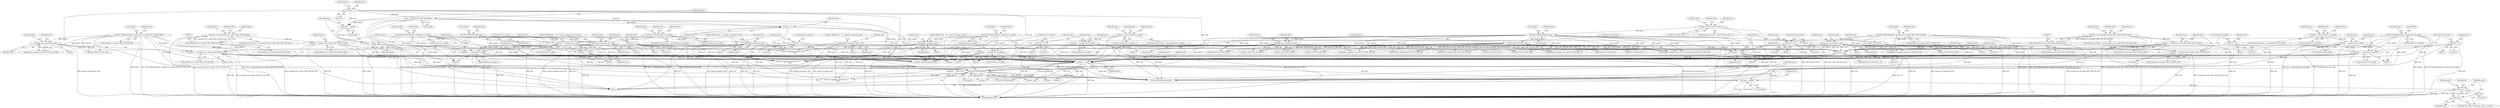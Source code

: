 digraph "0_tcpdump_ffde45acf3348f8353fb4064a1b21683ee6b5ddf@pointer" {
"1001118" [label="(Call,snpa = tptr[0])"];
"1001114" [label="(Call,ND_TCHECK(tptr[0]))"];
"1000850" [label="(Call,ND_TCHECK2(tptr[0], sizeof(struct in6_addr)))"];
"1000756" [label="(Call,ND_TCHECK2(tptr[0], sizeof(struct in_addr)))"];
"1000892" [label="(Call,ND_TCHECK2(tptr[0], sizeof(struct in6_addr)+BGP_VPN_RD_LEN))"];
"1000798" [label="(Call,ND_TCHECK2(tptr[0], sizeof(struct in_addr)+BGP_VPN_RD_LEN))"];
"1000944" [label="(Call,ND_TCHECK2(tptr[0], sizeof(struct in_addr)))"];
"1001004" [label="(Call,ND_TCHECK2(tptr[0], tlen))"];
"1000989" [label="(Call,tlen < BGP_VPN_RD_LEN+1)"];
"1001111" [label="(Call,tptr += tlen)"];
"1000864" [label="(Call,tlen -= sizeof(struct in6_addr))"];
"1000834" [label="(Call,tlen < (int)sizeof(struct in6_addr))"];
"1000939" [label="(Call,tlen = 0)"];
"1000845" [label="(Call,tlen = 0)"];
"1000793" [label="(Call,tlen = 0)"];
"1000701" [label="(Call,tlen = nhlen)"];
"1000696" [label="(Call,nhlen = tptr[0])"];
"1000692" [label="(Call,ND_TCHECK(tptr[0]))"];
"1000689" [label="(Call,tptr +=3)"];
"1000751" [label="(Call,tlen = 0)"];
"1000887" [label="(Call,tlen = 0)"];
"1000984" [label="(Call,tlen = 0)"];
"1000820" [label="(Call,tlen -= (sizeof(struct in_addr)+BGP_VPN_RD_LEN))"];
"1000780" [label="(Call,tlen < (int)(sizeof(struct in_addr)+BGP_VPN_RD_LEN))"];
"1000782" [label="(Call,(int)(sizeof(struct in_addr)+BGP_VPN_RD_LEN))"];
"1001068" [label="(Call,tlen = 0)"];
"1000718" [label="(Call,tlen > 0)"];
"1000914" [label="(Call,tlen -= (sizeof(struct in6_addr)+BGP_VPN_RD_LEN))"];
"1000874" [label="(Call,tlen < (int)(sizeof(struct in6_addr)+BGP_VPN_RD_LEN))"];
"1000876" [label="(Call,(int)(sizeof(struct in6_addr)+BGP_VPN_RD_LEN))"];
"1000958" [label="(Call,tlen -= (sizeof(struct in_addr)))"];
"1000928" [label="(Call,tlen < (int)sizeof(struct in_addr))"];
"1000770" [label="(Call,tlen -= sizeof(struct in_addr))"];
"1000740" [label="(Call,tlen < (int)sizeof(struct in_addr))"];
"1000999" [label="(Call,tlen = 0)"];
"1000826" [label="(Call,tptr += (sizeof(struct in_addr)+BGP_VPN_RD_LEN))"];
"1000812" [label="(Call,bgp_vpn_rd_print(ndo, tptr))"];
"1000704" [label="(Call,tptr++)"];
"1000962" [label="(Call,tptr += (sizeof(struct in_addr)))"];
"1000955" [label="(Call,ipaddr_string(ndo, tptr))"];
"1000774" [label="(Call,tptr += sizeof(struct in_addr))"];
"1000767" [label="(Call,ipaddr_string(ndo, tptr))"];
"1000868" [label="(Call,tptr += sizeof(struct in6_addr))"];
"1000861" [label="(Call,ip6addr_string(ndo, tptr))"];
"1001065" [label="(Call,tptr += tlen)"];
"1001023" [label="(Call,tlen-BGP_VPN_RD_LEN)"];
"1001015" [label="(Call,bgp_vpn_rd_print(ndo, tptr))"];
"1000981" [label="(Call,tptr += tlen)"];
"1000977" [label="(Call,isonsap_string(ndo, tptr, tlen))"];
"1000967" [label="(Call,ND_TCHECK2(tptr[0], tlen))"];
"1000920" [label="(Call,tptr += (sizeof(struct in6_addr)+BGP_VPN_RD_LEN))"];
"1000906" [label="(Call,bgp_vpn_rd_print(ndo, tptr))"];
"1001135" [label="(Call,snpa > 0)"];
"1001138" [label="(Call,snpa--)"];
"1000799" [label="(Call,tptr[0])"];
"1000704" [label="(Call,tptr++)"];
"1000694" [label="(Identifier,tptr)"];
"1000718" [label="(Call,tlen > 0)"];
"1000858" [label="(Identifier,ndo)"];
"1000941" [label="(Literal,0)"];
"1001599" [label="(Call,ND_TCHECK2(*tptr,tlen))"];
"1000705" [label="(Identifier,tptr)"];
"1000856" [label="(Call,ND_PRINT((ndo, \"%s\", ip6addr_string(ndo, tptr))))"];
"1001067" [label="(Identifier,tlen)"];
"1000882" [label="(Block,)"];
"1001017" [label="(Identifier,tptr)"];
"1000756" [label="(Call,ND_TCHECK2(tptr[0], sizeof(struct in_addr)))"];
"1000891" [label="(Block,)"];
"1000943" [label="(Block,)"];
"1001060" [label="(Call,tptr+BGP_VPN_RD_LEN+3)"];
"1000939" [label="(Call,tlen = 0)"];
"1001123" [label="(Call,tptr++)"];
"1000836" [label="(Call,(int)sizeof(struct in6_addr))"];
"1002915" [label="(MethodReturn,RET)"];
"1000987" [label="(ControlStructure,break;)"];
"1000749" [label="(Identifier,ndo)"];
"1000972" [label="(Call,ND_PRINT((ndo, \"%s\", isonsap_string(ndo, tptr, tlen))))"];
"1000739" [label="(ControlStructure,if (tlen < (int)sizeof(struct in_addr)))"];
"1000984" [label="(Call,tlen = 0)"];
"1000975" [label="(Block,)"];
"1000738" [label="(Block,)"];
"1000911" [label="(Call,tptr+BGP_VPN_RD_LEN)"];
"1000999" [label="(Call,tlen = 0)"];
"1000986" [label="(Literal,0)"];
"1000758" [label="(Identifier,tptr)"];
"1000979" [label="(Identifier,tptr)"];
"1000934" [label="(Block,)"];
"1000889" [label="(Literal,0)"];
"1000873" [label="(ControlStructure,if (tlen < (int)(sizeof(struct in6_addr)+BGP_VPN_RD_LEN)))"];
"1000814" [label="(Identifier,tptr)"];
"1000757" [label="(Call,tptr[0])"];
"1000916" [label="(Call,sizeof(struct in6_addr)+BGP_VPN_RD_LEN)"];
"1000797" [label="(Block,)"];
"1000907" [label="(Identifier,ndo)"];
"1000755" [label="(Block,)"];
"1001011" [label="(Identifier,ndo)"];
"1001068" [label="(Call,tlen = 0)"];
"1000776" [label="(Call,sizeof(struct in_addr))"];
"1000906" [label="(Call,bgp_vpn_rd_print(ndo, tptr))"];
"1001049" [label="(Call,tptr+BGP_VPN_RD_LEN)"];
"1000697" [label="(Identifier,nhlen)"];
"1000820" [label="(Call,tlen -= (sizeof(struct in_addr)+BGP_VPN_RD_LEN))"];
"1001023" [label="(Call,tlen-BGP_VPN_RD_LEN)"];
"1000840" [label="(Block,)"];
"1000948" [label="(Call,sizeof(struct in_addr))"];
"1000955" [label="(Call,ipaddr_string(ndo, tptr))"];
"1000893" [label="(Call,tptr[0])"];
"1000843" [label="(Identifier,ndo)"];
"1000966" [label="(ControlStructure,break;)"];
"1001115" [label="(Call,tptr[0])"];
"1000791" [label="(Identifier,ndo)"];
"1001097" [label="(Call,tptr += tlen)"];
"1001136" [label="(Identifier,snpa)"];
"1000982" [label="(Identifier,tptr)"];
"1000788" [label="(Block,)"];
"1000957" [label="(Identifier,tptr)"];
"1000742" [label="(Call,(int)sizeof(struct in_addr))"];
"1000725" [label="(Identifier,nnh)"];
"1001006" [label="(Identifier,tptr)"];
"1000690" [label="(Identifier,tptr)"];
"1000902" [label="(Identifier,ndo)"];
"1001092" [label="(Call,print_unknown_data(ndo, tptr, \"\n\t    \", tlen))"];
"1000793" [label="(Call,tlen = 0)"];
"1000691" [label="(Literal,3)"];
"1000781" [label="(Identifier,tlen)"];
"1001019" [label="(Identifier,ndo)"];
"1000760" [label="(Call,sizeof(struct in_addr))"];
"1001119" [label="(Identifier,snpa)"];
"1000851" [label="(Call,tptr[0])"];
"1000784" [label="(Call,sizeof(struct in_addr)+BGP_VPN_RD_LEN)"];
"1001107" [label="(Identifier,ndo)"];
"1000720" [label="(Literal,0)"];
"1001066" [label="(Identifier,tptr)"];
"1000983" [label="(Identifier,tlen)"];
"1000794" [label="(Identifier,tlen)"];
"1000864" [label="(Call,tlen -= sizeof(struct in6_addr))"];
"1000696" [label="(Call,nhlen = tptr[0])"];
"1000813" [label="(Identifier,ndo)"];
"1000768" [label="(Identifier,ndo)"];
"1002905" [label="(Call,print_unknown_data(ndo, pptr, \"\n\t    \", len))"];
"1001038" [label="(Call,ipaddr_string(ndo, tptr+BGP_VPN_RD_LEN+4))"];
"1001004" [label="(Call,ND_TCHECK2(tptr[0], tlen))"];
"1001015" [label="(Call,bgp_vpn_rd_print(ndo, tptr))"];
"1001018" [label="(Call,isonsap_string(ndo, tptr+BGP_VPN_RD_LEN,tlen-BGP_VPN_RD_LEN))"];
"1000960" [label="(Call,sizeof(struct in_addr))"];
"1000981" [label="(Call,tptr += tlen)"];
"1000928" [label="(Call,tlen < (int)sizeof(struct in_addr))"];
"1000952" [label="(Identifier,ndo)"];
"1000847" [label="(Literal,0)"];
"1000827" [label="(Identifier,tptr)"];
"1001016" [label="(Identifier,ndo)"];
"1000989" [label="(Call,tlen < BGP_VPN_RD_LEN+1)"];
"1000689" [label="(Call,tptr +=3)"];
"1001040" [label="(Call,tptr+BGP_VPN_RD_LEN+4)"];
"1000875" [label="(Identifier,tlen)"];
"1000778" [label="(ControlStructure,break;)"];
"1000808" [label="(Identifier,ndo)"];
"1001008" [label="(Identifier,tlen)"];
"1001116" [label="(Identifier,tptr)"];
"1001071" [label="(ControlStructure,break;)"];
"1000869" [label="(Identifier,tptr)"];
"1000861" [label="(Call,ip6addr_string(ndo, tptr))"];
"1000703" [label="(Identifier,nhlen)"];
"1000963" [label="(Identifier,tptr)"];
"1000868" [label="(Call,tptr += sizeof(struct in6_addr))"];
"1000717" [label="(ControlStructure,while (tlen > 0))"];
"1000812" [label="(Call,bgp_vpn_rd_print(ndo, tptr))"];
"1000991" [label="(Call,BGP_VPN_RD_LEN+1)"];
"1000850" [label="(Call,ND_TCHECK2(tptr[0], sizeof(struct in6_addr)))"];
"1000770" [label="(Call,tlen -= sizeof(struct in_addr))"];
"1000894" [label="(Identifier,tptr)"];
"1001135" [label="(Call,snpa > 0)"];
"1000774" [label="(Call,tptr += sizeof(struct in_addr))"];
"1001065" [label="(Call,tptr += tlen)"];
"1000826" [label="(Call,tptr += (sizeof(struct in_addr)+BGP_VPN_RD_LEN))"];
"1000834" [label="(Call,tlen < (int)sizeof(struct in6_addr))"];
"1000962" [label="(Call,tptr += (sizeof(struct in_addr)))"];
"1000865" [label="(Identifier,tlen)"];
"1000741" [label="(Identifier,tlen)"];
"1000698" [label="(Call,tptr[0])"];
"1000978" [label="(Identifier,ndo)"];
"1001003" [label="(Block,)"];
"1001042" [label="(Call,BGP_VPN_RD_LEN+4)"];
"1000953" [label="(Block,)"];
"1000795" [label="(Literal,0)"];
"1000985" [label="(Identifier,tlen)"];
"1000885" [label="(Identifier,ndo)"];
"1000719" [label="(Identifier,tlen)"];
"1000946" [label="(Identifier,tptr)"];
"1001143" [label="(Identifier,tptr)"];
"1001139" [label="(Identifier,snpa)"];
"1000816" [label="(Identifier,ndo)"];
"1000707" [label="(Identifier,tlen)"];
"1000905" [label="(Block,)"];
"1000968" [label="(Call,tptr[0])"];
"1000835" [label="(Identifier,tlen)"];
"1000944" [label="(Call,ND_TCHECK2(tptr[0], sizeof(struct in_addr)))"];
"1000701" [label="(Call,tlen = nhlen)"];
"1001141" [label="(Call,ND_TCHECK(tptr[0]))"];
"1000967" [label="(Call,ND_TCHECK2(tptr[0], tlen))"];
"1000815" [label="(Call,ipaddr_string(ndo, tptr+BGP_VPN_RD_LEN))"];
"1000702" [label="(Identifier,tlen)"];
"1000692" [label="(Call,ND_TCHECK(tptr[0]))"];
"1001111" [label="(Call,tptr += tlen)"];
"1001114" [label="(Call,ND_TCHECK(tptr[0]))"];
"1000751" [label="(Call,tlen = 0)"];
"1000876" [label="(Call,(int)(sizeof(struct in6_addr)+BGP_VPN_RD_LEN))"];
"1000974" [label="(Identifier,ndo)"];
"1000870" [label="(Call,sizeof(struct in6_addr))"];
"1000988" [label="(ControlStructure,if (tlen < BGP_VPN_RD_LEN+1))"];
"1001170" [label="(Call,tptr - pptr)"];
"1001048" [label="(Call,EXTRACT_24BITS(tptr+BGP_VPN_RD_LEN))"];
"1000852" [label="(Identifier,tptr)"];
"1000888" [label="(Identifier,tlen)"];
"1000964" [label="(Call,sizeof(struct in_addr))"];
"1001113" [label="(Identifier,tlen)"];
"1000802" [label="(Call,sizeof(struct in_addr)+BGP_VPN_RD_LEN)"];
"1000832" [label="(ControlStructure,break;)"];
"1001020" [label="(Call,tptr+BGP_VPN_RD_LEN)"];
"1000150" [label="(Block,)"];
"1000930" [label="(Call,(int)sizeof(struct in_addr))"];
"1001000" [label="(Identifier,tlen)"];
"1000746" [label="(Block,)"];
"1001014" [label="(Block,)"];
"1000937" [label="(Identifier,ndo)"];
"1000772" [label="(Call,sizeof(struct in_addr))"];
"1000956" [label="(Identifier,ndo)"];
"1001120" [label="(Call,tptr[0])"];
"1000753" [label="(Literal,0)"];
"1000854" [label="(Call,sizeof(struct in6_addr))"];
"1000740" [label="(Call,tlen < (int)sizeof(struct in_addr))"];
"1000817" [label="(Call,tptr+BGP_VPN_RD_LEN)"];
"1000929" [label="(Identifier,tlen)"];
"1000822" [label="(Call,sizeof(struct in_addr)+BGP_VPN_RD_LEN)"];
"1001617" [label="(Call,print_unknown_data(ndo, tptr, \"\n\t    \", tlen))"];
"1001001" [label="(Literal,0)"];
"1000833" [label="(ControlStructure,if (tlen < (int)sizeof(struct in6_addr)))"];
"1000765" [label="(Block,)"];
"1001024" [label="(Identifier,tlen)"];
"1000977" [label="(Call,isonsap_string(ndo, tptr, tlen))"];
"1000782" [label="(Call,(int)(sizeof(struct in_addr)+BGP_VPN_RD_LEN))"];
"1001134" [label="(ControlStructure,for (/*nothing*/; snpa > 0; snpa--))"];
"1000846" [label="(Identifier,tlen)"];
"1000914" [label="(Call,tlen -= (sizeof(struct in6_addr)+BGP_VPN_RD_LEN))"];
"1000862" [label="(Identifier,ndo)"];
"1000762" [label="(Call,ND_PRINT((ndo, \"%s\",ipaddr_string(ndo, tptr))))"];
"1000821" [label="(Identifier,tlen)"];
"1000994" [label="(Block,)"];
"1000859" [label="(Block,)"];
"1000866" [label="(Call,sizeof(struct in6_addr))"];
"1001137" [label="(Literal,0)"];
"1000872" [label="(ControlStructure,break;)"];
"1001073" [label="(Call,ND_TCHECK2(tptr[0], tlen))"];
"1000764" [label="(Identifier,ndo)"];
"1000926" [label="(ControlStructure,break;)"];
"1000849" [label="(Block,)"];
"1000945" [label="(Call,tptr[0])"];
"1001112" [label="(Identifier,tptr)"];
"1000693" [label="(Call,tptr[0])"];
"1000878" [label="(Call,sizeof(struct in6_addr)+BGP_VPN_RD_LEN)"];
"1000959" [label="(Identifier,tlen)"];
"1001138" [label="(Call,snpa--)"];
"1000915" [label="(Identifier,tlen)"];
"1001169" [label="(Identifier,len)"];
"1000863" [label="(Identifier,tptr)"];
"1001028" [label="(Call,EXTRACT_32BITS(tptr+BGP_VPN_RD_LEN))"];
"1001025" [label="(Identifier,BGP_VPN_RD_LEN)"];
"1000767" [label="(Call,ipaddr_string(ndo, tptr))"];
"1000874" [label="(Call,tlen < (int)(sizeof(struct in6_addr)+BGP_VPN_RD_LEN))"];
"1000921" [label="(Identifier,tptr)"];
"1000811" [label="(Block,)"];
"1000845" [label="(Call,tlen = 0)"];
"1000910" [label="(Identifier,ndo)"];
"1000800" [label="(Identifier,tptr)"];
"1001005" [label="(Call,tptr[0])"];
"1000769" [label="(Identifier,tptr)"];
"1000940" [label="(Identifier,tlen)"];
"1000780" [label="(Call,tlen < (int)(sizeof(struct in_addr)+BGP_VPN_RD_LEN))"];
"1000887" [label="(Call,tlen = 0)"];
"1000798" [label="(Call,ND_TCHECK2(tptr[0], sizeof(struct in_addr)+BGP_VPN_RD_LEN))"];
"1000980" [label="(Identifier,tlen)"];
"1000971" [label="(Identifier,tlen)"];
"1001118" [label="(Call,snpa = tptr[0])"];
"1000771" [label="(Identifier,tlen)"];
"1000775" [label="(Identifier,tptr)"];
"1000779" [label="(ControlStructure,if (tlen < (int)(sizeof(struct in_addr)+BGP_VPN_RD_LEN)))"];
"1000908" [label="(Identifier,tptr)"];
"1000920" [label="(Call,tptr += (sizeof(struct in6_addr)+BGP_VPN_RD_LEN))"];
"1000922" [label="(Call,sizeof(struct in6_addr)+BGP_VPN_RD_LEN)"];
"1000997" [label="(Identifier,ndo)"];
"1001062" [label="(Call,BGP_VPN_RD_LEN+3)"];
"1000892" [label="(Call,ND_TCHECK2(tptr[0], sizeof(struct in6_addr)+BGP_VPN_RD_LEN))"];
"1000990" [label="(Identifier,tlen)"];
"1000909" [label="(Call,ip6addr_string(ndo, tptr+BGP_VPN_RD_LEN))"];
"1000828" [label="(Call,sizeof(struct in_addr)+BGP_VPN_RD_LEN)"];
"1000927" [label="(ControlStructure,if (tlen < (int)sizeof(struct in_addr)))"];
"1001029" [label="(Call,tptr+BGP_VPN_RD_LEN)"];
"1001069" [label="(Identifier,tlen)"];
"1001636" [label="(Call,tptr += advance)"];
"1001124" [label="(Identifier,tptr)"];
"1000958" [label="(Call,tlen -= (sizeof(struct in_addr)))"];
"1000950" [label="(Call,ND_PRINT((ndo, \"%s\", ipaddr_string(ndo, tptr))))"];
"1000896" [label="(Call,sizeof(struct in6_addr)+BGP_VPN_RD_LEN)"];
"1000752" [label="(Identifier,tlen)"];
"1001070" [label="(Literal,0)"];
"1001058" [label="(Call,ip6addr_string(ndo, tptr+BGP_VPN_RD_LEN+3))"];
"1001118" -> "1000150"  [label="AST: "];
"1001118" -> "1001120"  [label="CFG: "];
"1001119" -> "1001118"  [label="AST: "];
"1001120" -> "1001118"  [label="AST: "];
"1001124" -> "1001118"  [label="CFG: "];
"1001118" -> "1002915"  [label="DDG: snpa"];
"1001118" -> "1002915"  [label="DDG: tptr[0]"];
"1001114" -> "1001118"  [label="DDG: tptr[0]"];
"1001111" -> "1001118"  [label="DDG: tptr"];
"1001118" -> "1001135"  [label="DDG: snpa"];
"1001114" -> "1000150"  [label="AST: "];
"1001114" -> "1001115"  [label="CFG: "];
"1001115" -> "1001114"  [label="AST: "];
"1001119" -> "1001114"  [label="CFG: "];
"1001114" -> "1002915"  [label="DDG: ND_TCHECK(tptr[0])"];
"1000850" -> "1001114"  [label="DDG: tptr[0]"];
"1000756" -> "1001114"  [label="DDG: tptr[0]"];
"1000892" -> "1001114"  [label="DDG: tptr[0]"];
"1000798" -> "1001114"  [label="DDG: tptr[0]"];
"1000944" -> "1001114"  [label="DDG: tptr[0]"];
"1001004" -> "1001114"  [label="DDG: tptr[0]"];
"1001111" -> "1001114"  [label="DDG: tptr"];
"1000967" -> "1001114"  [label="DDG: tptr[0]"];
"1000692" -> "1001114"  [label="DDG: tptr[0]"];
"1000689" -> "1001114"  [label="DDG: tptr"];
"1001114" -> "1001123"  [label="DDG: tptr[0]"];
"1001114" -> "1001141"  [label="DDG: tptr[0]"];
"1001114" -> "1001170"  [label="DDG: tptr[0]"];
"1001114" -> "1001599"  [label="DDG: tptr[0]"];
"1001114" -> "1001617"  [label="DDG: tptr[0]"];
"1001114" -> "1001636"  [label="DDG: tptr[0]"];
"1000850" -> "1000849"  [label="AST: "];
"1000850" -> "1000854"  [label="CFG: "];
"1000851" -> "1000850"  [label="AST: "];
"1000854" -> "1000850"  [label="AST: "];
"1000858" -> "1000850"  [label="CFG: "];
"1000850" -> "1002915"  [label="DDG: tptr[0]"];
"1000850" -> "1002915"  [label="DDG: ND_TCHECK2(tptr[0], sizeof(struct in6_addr))"];
"1000850" -> "1000861"  [label="DDG: tptr[0]"];
"1000850" -> "1000868"  [label="DDG: tptr[0]"];
"1000850" -> "1001073"  [label="DDG: tptr[0]"];
"1000850" -> "1001111"  [label="DDG: tptr[0]"];
"1000756" -> "1000755"  [label="AST: "];
"1000756" -> "1000760"  [label="CFG: "];
"1000757" -> "1000756"  [label="AST: "];
"1000760" -> "1000756"  [label="AST: "];
"1000764" -> "1000756"  [label="CFG: "];
"1000756" -> "1002915"  [label="DDG: tptr[0]"];
"1000756" -> "1002915"  [label="DDG: ND_TCHECK2(tptr[0], sizeof(struct in_addr))"];
"1000756" -> "1000767"  [label="DDG: tptr[0]"];
"1000756" -> "1000774"  [label="DDG: tptr[0]"];
"1000756" -> "1001073"  [label="DDG: tptr[0]"];
"1000756" -> "1001111"  [label="DDG: tptr[0]"];
"1000892" -> "1000891"  [label="AST: "];
"1000892" -> "1000896"  [label="CFG: "];
"1000893" -> "1000892"  [label="AST: "];
"1000896" -> "1000892"  [label="AST: "];
"1000902" -> "1000892"  [label="CFG: "];
"1000892" -> "1002915"  [label="DDG: tptr[0]"];
"1000892" -> "1002915"  [label="DDG: ND_TCHECK2(tptr[0], sizeof(struct in6_addr)+BGP_VPN_RD_LEN)"];
"1000892" -> "1000906"  [label="DDG: tptr[0]"];
"1000892" -> "1000909"  [label="DDG: tptr[0]"];
"1000892" -> "1000911"  [label="DDG: tptr[0]"];
"1000892" -> "1000920"  [label="DDG: tptr[0]"];
"1000892" -> "1001073"  [label="DDG: tptr[0]"];
"1000892" -> "1001111"  [label="DDG: tptr[0]"];
"1000798" -> "1000797"  [label="AST: "];
"1000798" -> "1000802"  [label="CFG: "];
"1000799" -> "1000798"  [label="AST: "];
"1000802" -> "1000798"  [label="AST: "];
"1000808" -> "1000798"  [label="CFG: "];
"1000798" -> "1002915"  [label="DDG: tptr[0]"];
"1000798" -> "1002915"  [label="DDG: ND_TCHECK2(tptr[0], sizeof(struct in_addr)+BGP_VPN_RD_LEN)"];
"1000798" -> "1000812"  [label="DDG: tptr[0]"];
"1000798" -> "1000815"  [label="DDG: tptr[0]"];
"1000798" -> "1000817"  [label="DDG: tptr[0]"];
"1000798" -> "1000826"  [label="DDG: tptr[0]"];
"1000798" -> "1001073"  [label="DDG: tptr[0]"];
"1000798" -> "1001111"  [label="DDG: tptr[0]"];
"1000944" -> "1000943"  [label="AST: "];
"1000944" -> "1000948"  [label="CFG: "];
"1000945" -> "1000944"  [label="AST: "];
"1000948" -> "1000944"  [label="AST: "];
"1000952" -> "1000944"  [label="CFG: "];
"1000944" -> "1002915"  [label="DDG: ND_TCHECK2(tptr[0], sizeof(struct in_addr))"];
"1000944" -> "1002915"  [label="DDG: tptr[0]"];
"1000944" -> "1000955"  [label="DDG: tptr[0]"];
"1000944" -> "1000962"  [label="DDG: tptr[0]"];
"1000944" -> "1001073"  [label="DDG: tptr[0]"];
"1000944" -> "1001111"  [label="DDG: tptr[0]"];
"1001004" -> "1001003"  [label="AST: "];
"1001004" -> "1001008"  [label="CFG: "];
"1001005" -> "1001004"  [label="AST: "];
"1001008" -> "1001004"  [label="AST: "];
"1001011" -> "1001004"  [label="CFG: "];
"1001004" -> "1002915"  [label="DDG: ND_TCHECK2(tptr[0], tlen)"];
"1001004" -> "1002915"  [label="DDG: tptr[0]"];
"1000989" -> "1001004"  [label="DDG: tlen"];
"1001004" -> "1001015"  [label="DDG: tptr[0]"];
"1001004" -> "1001018"  [label="DDG: tptr[0]"];
"1001004" -> "1001020"  [label="DDG: tptr[0]"];
"1001004" -> "1001023"  [label="DDG: tlen"];
"1001004" -> "1001028"  [label="DDG: tptr[0]"];
"1001004" -> "1001029"  [label="DDG: tptr[0]"];
"1001004" -> "1001038"  [label="DDG: tptr[0]"];
"1001004" -> "1001040"  [label="DDG: tptr[0]"];
"1001004" -> "1001048"  [label="DDG: tptr[0]"];
"1001004" -> "1001049"  [label="DDG: tptr[0]"];
"1001004" -> "1001058"  [label="DDG: tptr[0]"];
"1001004" -> "1001060"  [label="DDG: tptr[0]"];
"1001004" -> "1001065"  [label="DDG: tptr[0]"];
"1001004" -> "1001073"  [label="DDG: tptr[0]"];
"1001004" -> "1001111"  [label="DDG: tptr[0]"];
"1000989" -> "1000988"  [label="AST: "];
"1000989" -> "1000991"  [label="CFG: "];
"1000990" -> "1000989"  [label="AST: "];
"1000991" -> "1000989"  [label="AST: "];
"1000997" -> "1000989"  [label="CFG: "];
"1001006" -> "1000989"  [label="CFG: "];
"1000989" -> "1002915"  [label="DDG: tlen < BGP_VPN_RD_LEN+1"];
"1000989" -> "1002915"  [label="DDG: BGP_VPN_RD_LEN+1"];
"1001111" -> "1000150"  [label="AST: "];
"1001111" -> "1001113"  [label="CFG: "];
"1001112" -> "1001111"  [label="AST: "];
"1001113" -> "1001111"  [label="AST: "];
"1001116" -> "1001111"  [label="CFG: "];
"1001111" -> "1002915"  [label="DDG: tlen"];
"1000864" -> "1001111"  [label="DDG: tlen"];
"1000939" -> "1001111"  [label="DDG: tlen"];
"1000845" -> "1001111"  [label="DDG: tlen"];
"1000793" -> "1001111"  [label="DDG: tlen"];
"1000701" -> "1001111"  [label="DDG: tlen"];
"1000751" -> "1001111"  [label="DDG: tlen"];
"1000887" -> "1001111"  [label="DDG: tlen"];
"1000984" -> "1001111"  [label="DDG: tlen"];
"1000820" -> "1001111"  [label="DDG: tlen"];
"1001068" -> "1001111"  [label="DDG: tlen"];
"1000718" -> "1001111"  [label="DDG: tlen"];
"1000914" -> "1001111"  [label="DDG: tlen"];
"1000958" -> "1001111"  [label="DDG: tlen"];
"1000770" -> "1001111"  [label="DDG: tlen"];
"1000999" -> "1001111"  [label="DDG: tlen"];
"1000826" -> "1001111"  [label="DDG: tptr"];
"1000704" -> "1001111"  [label="DDG: tptr"];
"1000962" -> "1001111"  [label="DDG: tptr"];
"1000774" -> "1001111"  [label="DDG: tptr"];
"1000868" -> "1001111"  [label="DDG: tptr"];
"1001065" -> "1001111"  [label="DDG: tptr"];
"1000981" -> "1001111"  [label="DDG: tptr"];
"1000920" -> "1001111"  [label="DDG: tptr"];
"1000967" -> "1001111"  [label="DDG: tptr[0]"];
"1000692" -> "1001111"  [label="DDG: tptr[0]"];
"1000689" -> "1001111"  [label="DDG: tptr"];
"1001111" -> "1001123"  [label="DDG: tptr"];
"1001111" -> "1001141"  [label="DDG: tptr"];
"1001111" -> "1001170"  [label="DDG: tptr"];
"1001111" -> "1001599"  [label="DDG: tptr"];
"1001111" -> "1001617"  [label="DDG: tptr"];
"1001111" -> "1001636"  [label="DDG: tptr"];
"1000864" -> "1000849"  [label="AST: "];
"1000864" -> "1000866"  [label="CFG: "];
"1000865" -> "1000864"  [label="AST: "];
"1000866" -> "1000864"  [label="AST: "];
"1000869" -> "1000864"  [label="CFG: "];
"1000864" -> "1002915"  [label="DDG: tlen"];
"1000864" -> "1000718"  [label="DDG: tlen"];
"1000834" -> "1000864"  [label="DDG: tlen"];
"1000864" -> "1001599"  [label="DDG: tlen"];
"1000834" -> "1000833"  [label="AST: "];
"1000834" -> "1000836"  [label="CFG: "];
"1000835" -> "1000834"  [label="AST: "];
"1000836" -> "1000834"  [label="AST: "];
"1000843" -> "1000834"  [label="CFG: "];
"1000852" -> "1000834"  [label="CFG: "];
"1000834" -> "1002915"  [label="DDG: tlen < (int)sizeof(struct in6_addr)"];
"1000834" -> "1002915"  [label="DDG: (int)sizeof(struct in6_addr)"];
"1000939" -> "1000934"  [label="AST: "];
"1000939" -> "1000941"  [label="CFG: "];
"1000940" -> "1000939"  [label="AST: "];
"1000941" -> "1000939"  [label="AST: "];
"1000966" -> "1000939"  [label="CFG: "];
"1000939" -> "1002915"  [label="DDG: tlen"];
"1000939" -> "1000718"  [label="DDG: tlen"];
"1000939" -> "1001599"  [label="DDG: tlen"];
"1000845" -> "1000840"  [label="AST: "];
"1000845" -> "1000847"  [label="CFG: "];
"1000846" -> "1000845"  [label="AST: "];
"1000847" -> "1000845"  [label="AST: "];
"1000872" -> "1000845"  [label="CFG: "];
"1000845" -> "1002915"  [label="DDG: tlen"];
"1000845" -> "1000718"  [label="DDG: tlen"];
"1000845" -> "1001599"  [label="DDG: tlen"];
"1000793" -> "1000788"  [label="AST: "];
"1000793" -> "1000795"  [label="CFG: "];
"1000794" -> "1000793"  [label="AST: "];
"1000795" -> "1000793"  [label="AST: "];
"1000832" -> "1000793"  [label="CFG: "];
"1000793" -> "1002915"  [label="DDG: tlen"];
"1000793" -> "1000718"  [label="DDG: tlen"];
"1000793" -> "1001599"  [label="DDG: tlen"];
"1000701" -> "1000150"  [label="AST: "];
"1000701" -> "1000703"  [label="CFG: "];
"1000702" -> "1000701"  [label="AST: "];
"1000703" -> "1000701"  [label="AST: "];
"1000705" -> "1000701"  [label="CFG: "];
"1000701" -> "1002915"  [label="DDG: nhlen"];
"1000696" -> "1000701"  [label="DDG: nhlen"];
"1000701" -> "1000718"  [label="DDG: tlen"];
"1000701" -> "1001599"  [label="DDG: tlen"];
"1000696" -> "1000150"  [label="AST: "];
"1000696" -> "1000698"  [label="CFG: "];
"1000697" -> "1000696"  [label="AST: "];
"1000698" -> "1000696"  [label="AST: "];
"1000702" -> "1000696"  [label="CFG: "];
"1000692" -> "1000696"  [label="DDG: tptr[0]"];
"1000689" -> "1000696"  [label="DDG: tptr"];
"1000692" -> "1000150"  [label="AST: "];
"1000692" -> "1000693"  [label="CFG: "];
"1000693" -> "1000692"  [label="AST: "];
"1000697" -> "1000692"  [label="CFG: "];
"1000692" -> "1002915"  [label="DDG: ND_TCHECK(tptr[0])"];
"1000689" -> "1000692"  [label="DDG: tptr"];
"1000692" -> "1000704"  [label="DDG: tptr[0]"];
"1000692" -> "1001073"  [label="DDG: tptr[0]"];
"1000689" -> "1000150"  [label="AST: "];
"1000689" -> "1000691"  [label="CFG: "];
"1000690" -> "1000689"  [label="AST: "];
"1000691" -> "1000689"  [label="AST: "];
"1000694" -> "1000689"  [label="CFG: "];
"1000689" -> "1000704"  [label="DDG: tptr"];
"1000689" -> "1001073"  [label="DDG: tptr"];
"1000751" -> "1000746"  [label="AST: "];
"1000751" -> "1000753"  [label="CFG: "];
"1000752" -> "1000751"  [label="AST: "];
"1000753" -> "1000751"  [label="AST: "];
"1000778" -> "1000751"  [label="CFG: "];
"1000751" -> "1002915"  [label="DDG: tlen"];
"1000751" -> "1000718"  [label="DDG: tlen"];
"1000751" -> "1001599"  [label="DDG: tlen"];
"1000887" -> "1000882"  [label="AST: "];
"1000887" -> "1000889"  [label="CFG: "];
"1000888" -> "1000887"  [label="AST: "];
"1000889" -> "1000887"  [label="AST: "];
"1000926" -> "1000887"  [label="CFG: "];
"1000887" -> "1002915"  [label="DDG: tlen"];
"1000887" -> "1000718"  [label="DDG: tlen"];
"1000887" -> "1001599"  [label="DDG: tlen"];
"1000984" -> "1000738"  [label="AST: "];
"1000984" -> "1000986"  [label="CFG: "];
"1000985" -> "1000984"  [label="AST: "];
"1000986" -> "1000984"  [label="AST: "];
"1000987" -> "1000984"  [label="CFG: "];
"1000984" -> "1002915"  [label="DDG: tlen"];
"1000984" -> "1000718"  [label="DDG: tlen"];
"1000984" -> "1001599"  [label="DDG: tlen"];
"1000820" -> "1000797"  [label="AST: "];
"1000820" -> "1000822"  [label="CFG: "];
"1000821" -> "1000820"  [label="AST: "];
"1000822" -> "1000820"  [label="AST: "];
"1000827" -> "1000820"  [label="CFG: "];
"1000820" -> "1002915"  [label="DDG: tlen"];
"1000820" -> "1000718"  [label="DDG: tlen"];
"1000780" -> "1000820"  [label="DDG: tlen"];
"1000820" -> "1001599"  [label="DDG: tlen"];
"1000780" -> "1000779"  [label="AST: "];
"1000780" -> "1000782"  [label="CFG: "];
"1000781" -> "1000780"  [label="AST: "];
"1000782" -> "1000780"  [label="AST: "];
"1000791" -> "1000780"  [label="CFG: "];
"1000800" -> "1000780"  [label="CFG: "];
"1000780" -> "1002915"  [label="DDG: tlen < (int)(sizeof(struct in_addr)+BGP_VPN_RD_LEN)"];
"1000780" -> "1002915"  [label="DDG: (int)(sizeof(struct in_addr)+BGP_VPN_RD_LEN)"];
"1000782" -> "1000780"  [label="DDG: sizeof(struct in_addr)+BGP_VPN_RD_LEN"];
"1000782" -> "1000784"  [label="CFG: "];
"1000783" -> "1000782"  [label="AST: "];
"1000784" -> "1000782"  [label="AST: "];
"1000782" -> "1002915"  [label="DDG: sizeof(struct in_addr)+BGP_VPN_RD_LEN"];
"1001068" -> "1001003"  [label="AST: "];
"1001068" -> "1001070"  [label="CFG: "];
"1001069" -> "1001068"  [label="AST: "];
"1001070" -> "1001068"  [label="AST: "];
"1001071" -> "1001068"  [label="CFG: "];
"1001068" -> "1002915"  [label="DDG: tlen"];
"1001068" -> "1000718"  [label="DDG: tlen"];
"1001068" -> "1001599"  [label="DDG: tlen"];
"1000718" -> "1000717"  [label="AST: "];
"1000718" -> "1000720"  [label="CFG: "];
"1000719" -> "1000718"  [label="AST: "];
"1000720" -> "1000718"  [label="AST: "];
"1000725" -> "1000718"  [label="CFG: "];
"1001107" -> "1000718"  [label="CFG: "];
"1000718" -> "1002915"  [label="DDG: tlen > 0"];
"1000914" -> "1000718"  [label="DDG: tlen"];
"1000958" -> "1000718"  [label="DDG: tlen"];
"1000770" -> "1000718"  [label="DDG: tlen"];
"1000999" -> "1000718"  [label="DDG: tlen"];
"1000718" -> "1001073"  [label="DDG: tlen"];
"1000718" -> "1001599"  [label="DDG: tlen"];
"1000914" -> "1000891"  [label="AST: "];
"1000914" -> "1000916"  [label="CFG: "];
"1000915" -> "1000914"  [label="AST: "];
"1000916" -> "1000914"  [label="AST: "];
"1000921" -> "1000914"  [label="CFG: "];
"1000914" -> "1002915"  [label="DDG: tlen"];
"1000874" -> "1000914"  [label="DDG: tlen"];
"1000914" -> "1001599"  [label="DDG: tlen"];
"1000874" -> "1000873"  [label="AST: "];
"1000874" -> "1000876"  [label="CFG: "];
"1000875" -> "1000874"  [label="AST: "];
"1000876" -> "1000874"  [label="AST: "];
"1000885" -> "1000874"  [label="CFG: "];
"1000894" -> "1000874"  [label="CFG: "];
"1000874" -> "1002915"  [label="DDG: tlen < (int)(sizeof(struct in6_addr)+BGP_VPN_RD_LEN)"];
"1000874" -> "1002915"  [label="DDG: (int)(sizeof(struct in6_addr)+BGP_VPN_RD_LEN)"];
"1000876" -> "1000874"  [label="DDG: sizeof(struct in6_addr)+BGP_VPN_RD_LEN"];
"1000876" -> "1000878"  [label="CFG: "];
"1000877" -> "1000876"  [label="AST: "];
"1000878" -> "1000876"  [label="AST: "];
"1000876" -> "1002915"  [label="DDG: sizeof(struct in6_addr)+BGP_VPN_RD_LEN"];
"1000958" -> "1000943"  [label="AST: "];
"1000958" -> "1000960"  [label="CFG: "];
"1000959" -> "1000958"  [label="AST: "];
"1000960" -> "1000958"  [label="AST: "];
"1000963" -> "1000958"  [label="CFG: "];
"1000958" -> "1002915"  [label="DDG: tlen"];
"1000928" -> "1000958"  [label="DDG: tlen"];
"1000958" -> "1001599"  [label="DDG: tlen"];
"1000928" -> "1000927"  [label="AST: "];
"1000928" -> "1000930"  [label="CFG: "];
"1000929" -> "1000928"  [label="AST: "];
"1000930" -> "1000928"  [label="AST: "];
"1000937" -> "1000928"  [label="CFG: "];
"1000946" -> "1000928"  [label="CFG: "];
"1000928" -> "1002915"  [label="DDG: (int)sizeof(struct in_addr)"];
"1000928" -> "1002915"  [label="DDG: tlen < (int)sizeof(struct in_addr)"];
"1000770" -> "1000755"  [label="AST: "];
"1000770" -> "1000772"  [label="CFG: "];
"1000771" -> "1000770"  [label="AST: "];
"1000772" -> "1000770"  [label="AST: "];
"1000775" -> "1000770"  [label="CFG: "];
"1000770" -> "1002915"  [label="DDG: tlen"];
"1000740" -> "1000770"  [label="DDG: tlen"];
"1000770" -> "1001599"  [label="DDG: tlen"];
"1000740" -> "1000739"  [label="AST: "];
"1000740" -> "1000742"  [label="CFG: "];
"1000741" -> "1000740"  [label="AST: "];
"1000742" -> "1000740"  [label="AST: "];
"1000749" -> "1000740"  [label="CFG: "];
"1000758" -> "1000740"  [label="CFG: "];
"1000740" -> "1002915"  [label="DDG: (int)sizeof(struct in_addr)"];
"1000740" -> "1002915"  [label="DDG: tlen < (int)sizeof(struct in_addr)"];
"1000999" -> "1000994"  [label="AST: "];
"1000999" -> "1001001"  [label="CFG: "];
"1001000" -> "1000999"  [label="AST: "];
"1001001" -> "1000999"  [label="AST: "];
"1001071" -> "1000999"  [label="CFG: "];
"1000999" -> "1002915"  [label="DDG: tlen"];
"1000999" -> "1001599"  [label="DDG: tlen"];
"1000826" -> "1000797"  [label="AST: "];
"1000826" -> "1000828"  [label="CFG: "];
"1000827" -> "1000826"  [label="AST: "];
"1000828" -> "1000826"  [label="AST: "];
"1000832" -> "1000826"  [label="CFG: "];
"1000826" -> "1002915"  [label="DDG: tptr"];
"1000826" -> "1002915"  [label="DDG: sizeof(struct in_addr)+BGP_VPN_RD_LEN"];
"1000812" -> "1000826"  [label="DDG: tptr"];
"1000826" -> "1001073"  [label="DDG: tptr"];
"1000826" -> "1001092"  [label="DDG: tptr"];
"1000826" -> "1001097"  [label="DDG: tptr"];
"1000812" -> "1000811"  [label="AST: "];
"1000812" -> "1000814"  [label="CFG: "];
"1000813" -> "1000812"  [label="AST: "];
"1000814" -> "1000812"  [label="AST: "];
"1000816" -> "1000812"  [label="CFG: "];
"1000812" -> "1002915"  [label="DDG: bgp_vpn_rd_print(ndo, tptr)"];
"1000812" -> "1000815"  [label="DDG: ndo"];
"1000812" -> "1000815"  [label="DDG: tptr"];
"1000812" -> "1000817"  [label="DDG: tptr"];
"1000704" -> "1000150"  [label="AST: "];
"1000704" -> "1000705"  [label="CFG: "];
"1000705" -> "1000704"  [label="AST: "];
"1000707" -> "1000704"  [label="CFG: "];
"1000704" -> "1001073"  [label="DDG: tptr"];
"1000704" -> "1001092"  [label="DDG: tptr"];
"1000704" -> "1001097"  [label="DDG: tptr"];
"1000962" -> "1000943"  [label="AST: "];
"1000962" -> "1000964"  [label="CFG: "];
"1000963" -> "1000962"  [label="AST: "];
"1000964" -> "1000962"  [label="AST: "];
"1000966" -> "1000962"  [label="CFG: "];
"1000962" -> "1002915"  [label="DDG: tptr"];
"1000955" -> "1000962"  [label="DDG: tptr"];
"1000962" -> "1001073"  [label="DDG: tptr"];
"1000962" -> "1001092"  [label="DDG: tptr"];
"1000962" -> "1001097"  [label="DDG: tptr"];
"1000955" -> "1000953"  [label="AST: "];
"1000955" -> "1000957"  [label="CFG: "];
"1000956" -> "1000955"  [label="AST: "];
"1000957" -> "1000955"  [label="AST: "];
"1000950" -> "1000955"  [label="CFG: "];
"1000955" -> "1002915"  [label="DDG: ipaddr_string(ndo, tptr)"];
"1000955" -> "1002915"  [label="DDG: ndo"];
"1000955" -> "1001092"  [label="DDG: ndo"];
"1000955" -> "1001617"  [label="DDG: ndo"];
"1000955" -> "1002905"  [label="DDG: ndo"];
"1000774" -> "1000755"  [label="AST: "];
"1000774" -> "1000776"  [label="CFG: "];
"1000775" -> "1000774"  [label="AST: "];
"1000776" -> "1000774"  [label="AST: "];
"1000778" -> "1000774"  [label="CFG: "];
"1000774" -> "1002915"  [label="DDG: tptr"];
"1000767" -> "1000774"  [label="DDG: tptr"];
"1000774" -> "1001073"  [label="DDG: tptr"];
"1000774" -> "1001092"  [label="DDG: tptr"];
"1000774" -> "1001097"  [label="DDG: tptr"];
"1000767" -> "1000765"  [label="AST: "];
"1000767" -> "1000769"  [label="CFG: "];
"1000768" -> "1000767"  [label="AST: "];
"1000769" -> "1000767"  [label="AST: "];
"1000762" -> "1000767"  [label="CFG: "];
"1000767" -> "1002915"  [label="DDG: ipaddr_string(ndo, tptr)"];
"1000767" -> "1002915"  [label="DDG: ndo"];
"1000767" -> "1001092"  [label="DDG: ndo"];
"1000767" -> "1001617"  [label="DDG: ndo"];
"1000767" -> "1002905"  [label="DDG: ndo"];
"1000868" -> "1000849"  [label="AST: "];
"1000868" -> "1000870"  [label="CFG: "];
"1000869" -> "1000868"  [label="AST: "];
"1000870" -> "1000868"  [label="AST: "];
"1000872" -> "1000868"  [label="CFG: "];
"1000868" -> "1002915"  [label="DDG: tptr"];
"1000861" -> "1000868"  [label="DDG: tptr"];
"1000868" -> "1001073"  [label="DDG: tptr"];
"1000868" -> "1001092"  [label="DDG: tptr"];
"1000868" -> "1001097"  [label="DDG: tptr"];
"1000861" -> "1000859"  [label="AST: "];
"1000861" -> "1000863"  [label="CFG: "];
"1000862" -> "1000861"  [label="AST: "];
"1000863" -> "1000861"  [label="AST: "];
"1000856" -> "1000861"  [label="CFG: "];
"1000861" -> "1002915"  [label="DDG: ndo"];
"1000861" -> "1002915"  [label="DDG: ip6addr_string(ndo, tptr)"];
"1000861" -> "1001092"  [label="DDG: ndo"];
"1000861" -> "1001617"  [label="DDG: ndo"];
"1000861" -> "1002905"  [label="DDG: ndo"];
"1001065" -> "1001003"  [label="AST: "];
"1001065" -> "1001067"  [label="CFG: "];
"1001066" -> "1001065"  [label="AST: "];
"1001067" -> "1001065"  [label="AST: "];
"1001069" -> "1001065"  [label="CFG: "];
"1001065" -> "1002915"  [label="DDG: tptr"];
"1001023" -> "1001065"  [label="DDG: tlen"];
"1001015" -> "1001065"  [label="DDG: tptr"];
"1001065" -> "1001073"  [label="DDG: tptr"];
"1001065" -> "1001092"  [label="DDG: tptr"];
"1001065" -> "1001097"  [label="DDG: tptr"];
"1001023" -> "1001018"  [label="AST: "];
"1001023" -> "1001025"  [label="CFG: "];
"1001024" -> "1001023"  [label="AST: "];
"1001025" -> "1001023"  [label="AST: "];
"1001018" -> "1001023"  [label="CFG: "];
"1001023" -> "1001018"  [label="DDG: tlen"];
"1001023" -> "1001018"  [label="DDG: BGP_VPN_RD_LEN"];
"1001023" -> "1001028"  [label="DDG: BGP_VPN_RD_LEN"];
"1001023" -> "1001029"  [label="DDG: BGP_VPN_RD_LEN"];
"1001023" -> "1001038"  [label="DDG: BGP_VPN_RD_LEN"];
"1001023" -> "1001040"  [label="DDG: BGP_VPN_RD_LEN"];
"1001023" -> "1001042"  [label="DDG: BGP_VPN_RD_LEN"];
"1001023" -> "1001048"  [label="DDG: BGP_VPN_RD_LEN"];
"1001023" -> "1001049"  [label="DDG: BGP_VPN_RD_LEN"];
"1001023" -> "1001058"  [label="DDG: BGP_VPN_RD_LEN"];
"1001023" -> "1001060"  [label="DDG: BGP_VPN_RD_LEN"];
"1001023" -> "1001062"  [label="DDG: BGP_VPN_RD_LEN"];
"1001015" -> "1001014"  [label="AST: "];
"1001015" -> "1001017"  [label="CFG: "];
"1001016" -> "1001015"  [label="AST: "];
"1001017" -> "1001015"  [label="AST: "];
"1001019" -> "1001015"  [label="CFG: "];
"1001015" -> "1002915"  [label="DDG: bgp_vpn_rd_print(ndo, tptr)"];
"1001015" -> "1001018"  [label="DDG: ndo"];
"1001015" -> "1001018"  [label="DDG: tptr"];
"1001015" -> "1001020"  [label="DDG: tptr"];
"1001015" -> "1001028"  [label="DDG: tptr"];
"1001015" -> "1001029"  [label="DDG: tptr"];
"1001015" -> "1001038"  [label="DDG: tptr"];
"1001015" -> "1001040"  [label="DDG: tptr"];
"1001015" -> "1001048"  [label="DDG: tptr"];
"1001015" -> "1001049"  [label="DDG: tptr"];
"1001015" -> "1001058"  [label="DDG: tptr"];
"1001015" -> "1001060"  [label="DDG: tptr"];
"1000981" -> "1000738"  [label="AST: "];
"1000981" -> "1000983"  [label="CFG: "];
"1000982" -> "1000981"  [label="AST: "];
"1000983" -> "1000981"  [label="AST: "];
"1000985" -> "1000981"  [label="CFG: "];
"1000981" -> "1002915"  [label="DDG: tptr"];
"1000977" -> "1000981"  [label="DDG: tlen"];
"1000977" -> "1000981"  [label="DDG: tptr"];
"1000967" -> "1000981"  [label="DDG: tptr[0]"];
"1000981" -> "1001073"  [label="DDG: tptr"];
"1000981" -> "1001092"  [label="DDG: tptr"];
"1000981" -> "1001097"  [label="DDG: tptr"];
"1000977" -> "1000975"  [label="AST: "];
"1000977" -> "1000980"  [label="CFG: "];
"1000978" -> "1000977"  [label="AST: "];
"1000979" -> "1000977"  [label="AST: "];
"1000980" -> "1000977"  [label="AST: "];
"1000972" -> "1000977"  [label="CFG: "];
"1000977" -> "1002915"  [label="DDG: isonsap_string(ndo, tptr, tlen)"];
"1000977" -> "1002915"  [label="DDG: ndo"];
"1000967" -> "1000977"  [label="DDG: tptr[0]"];
"1000967" -> "1000977"  [label="DDG: tlen"];
"1000977" -> "1001092"  [label="DDG: ndo"];
"1000977" -> "1001617"  [label="DDG: ndo"];
"1000977" -> "1002905"  [label="DDG: ndo"];
"1000967" -> "1000738"  [label="AST: "];
"1000967" -> "1000971"  [label="CFG: "];
"1000968" -> "1000967"  [label="AST: "];
"1000971" -> "1000967"  [label="AST: "];
"1000974" -> "1000967"  [label="CFG: "];
"1000967" -> "1002915"  [label="DDG: ND_TCHECK2(tptr[0], tlen)"];
"1000967" -> "1002915"  [label="DDG: tptr[0]"];
"1000967" -> "1001073"  [label="DDG: tptr[0]"];
"1000920" -> "1000891"  [label="AST: "];
"1000920" -> "1000922"  [label="CFG: "];
"1000921" -> "1000920"  [label="AST: "];
"1000922" -> "1000920"  [label="AST: "];
"1000926" -> "1000920"  [label="CFG: "];
"1000920" -> "1002915"  [label="DDG: tptr"];
"1000920" -> "1002915"  [label="DDG: sizeof(struct in6_addr)+BGP_VPN_RD_LEN"];
"1000906" -> "1000920"  [label="DDG: tptr"];
"1000920" -> "1001073"  [label="DDG: tptr"];
"1000920" -> "1001092"  [label="DDG: tptr"];
"1000920" -> "1001097"  [label="DDG: tptr"];
"1000906" -> "1000905"  [label="AST: "];
"1000906" -> "1000908"  [label="CFG: "];
"1000907" -> "1000906"  [label="AST: "];
"1000908" -> "1000906"  [label="AST: "];
"1000910" -> "1000906"  [label="CFG: "];
"1000906" -> "1002915"  [label="DDG: bgp_vpn_rd_print(ndo, tptr)"];
"1000906" -> "1000909"  [label="DDG: ndo"];
"1000906" -> "1000909"  [label="DDG: tptr"];
"1000906" -> "1000911"  [label="DDG: tptr"];
"1001135" -> "1001134"  [label="AST: "];
"1001135" -> "1001137"  [label="CFG: "];
"1001136" -> "1001135"  [label="AST: "];
"1001137" -> "1001135"  [label="AST: "];
"1001143" -> "1001135"  [label="CFG: "];
"1001169" -> "1001135"  [label="CFG: "];
"1001135" -> "1002915"  [label="DDG: snpa > 0"];
"1001135" -> "1002915"  [label="DDG: snpa"];
"1001138" -> "1001135"  [label="DDG: snpa"];
"1001135" -> "1001138"  [label="DDG: snpa"];
"1001138" -> "1001134"  [label="AST: "];
"1001138" -> "1001139"  [label="CFG: "];
"1001139" -> "1001138"  [label="AST: "];
"1001136" -> "1001138"  [label="CFG: "];
}
